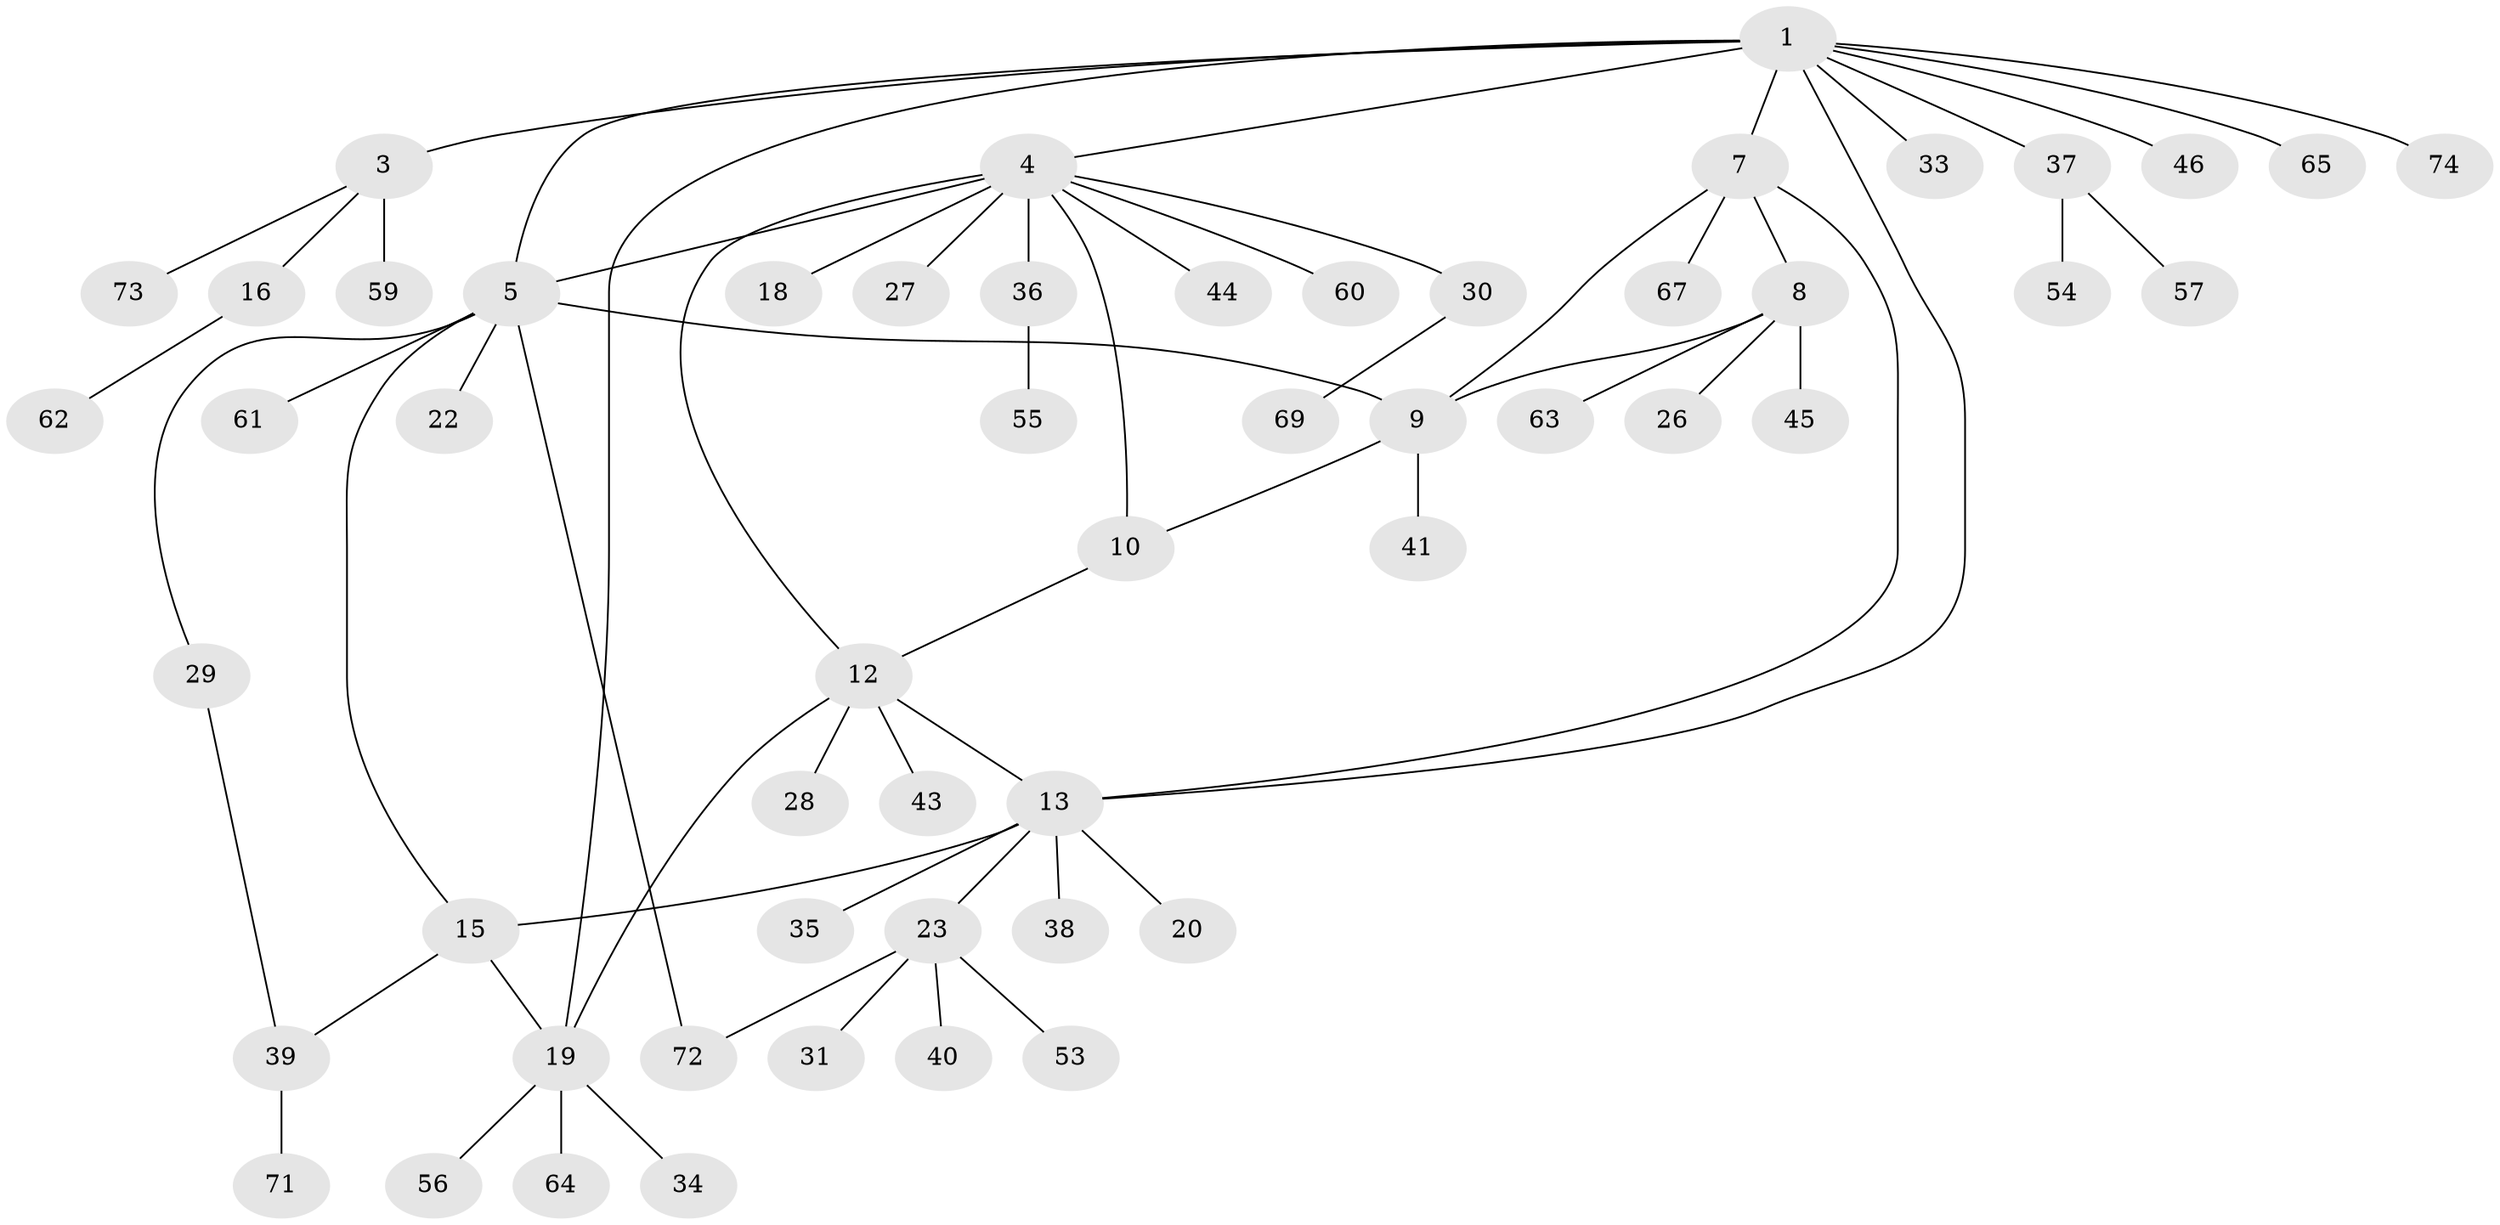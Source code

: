 // original degree distribution, {4: 0.04054054054054054, 10: 0.013513513513513514, 6: 0.10810810810810811, 8: 0.013513513513513514, 3: 0.04054054054054054, 7: 0.04054054054054054, 2: 0.17567567567567569, 1: 0.5675675675675675}
// Generated by graph-tools (version 1.1) at 2025/42/03/06/25 10:42:08]
// undirected, 54 vertices, 65 edges
graph export_dot {
graph [start="1"]
  node [color=gray90,style=filled];
  1 [super="+2"];
  3 [super="+58"];
  4 [super="+11"];
  5 [super="+6"];
  7 [super="+51"];
  8 [super="+24"];
  9 [super="+21"];
  10 [super="+50"];
  12 [super="+70"];
  13 [super="+14"];
  15 [super="+25"];
  16 [super="+17"];
  18;
  19 [super="+49"];
  20;
  22;
  23 [super="+32"];
  26;
  27;
  28;
  29;
  30 [super="+52"];
  31;
  33;
  34;
  35;
  36;
  37 [super="+48"];
  38;
  39 [super="+66"];
  40 [super="+42"];
  41;
  43;
  44;
  45 [super="+47"];
  46;
  53;
  54;
  55 [super="+68"];
  56;
  57;
  59;
  60;
  61;
  62;
  63;
  64;
  65;
  67;
  69;
  71;
  72;
  73;
  74;
  1 -- 3 [weight=2];
  1 -- 5;
  1 -- 46;
  1 -- 33;
  1 -- 65;
  1 -- 37;
  1 -- 7;
  1 -- 74;
  1 -- 4;
  1 -- 13;
  1 -- 19;
  3 -- 16;
  3 -- 59;
  3 -- 73;
  4 -- 5 [weight=2];
  4 -- 27;
  4 -- 44;
  4 -- 60;
  4 -- 18;
  4 -- 36;
  4 -- 10;
  4 -- 12;
  4 -- 30;
  5 -- 9;
  5 -- 15;
  5 -- 29;
  5 -- 61;
  5 -- 72;
  5 -- 22;
  7 -- 8;
  7 -- 9;
  7 -- 13;
  7 -- 67;
  8 -- 9;
  8 -- 26;
  8 -- 45;
  8 -- 63;
  9 -- 10;
  9 -- 41;
  10 -- 12;
  12 -- 19;
  12 -- 28;
  12 -- 43;
  12 -- 13;
  13 -- 15 [weight=2];
  13 -- 20;
  13 -- 23;
  13 -- 35;
  13 -- 38;
  15 -- 19;
  15 -- 39;
  16 -- 62;
  19 -- 34;
  19 -- 56;
  19 -- 64;
  23 -- 31;
  23 -- 40;
  23 -- 53;
  23 -- 72;
  29 -- 39;
  30 -- 69;
  36 -- 55;
  37 -- 57;
  37 -- 54;
  39 -- 71;
}
